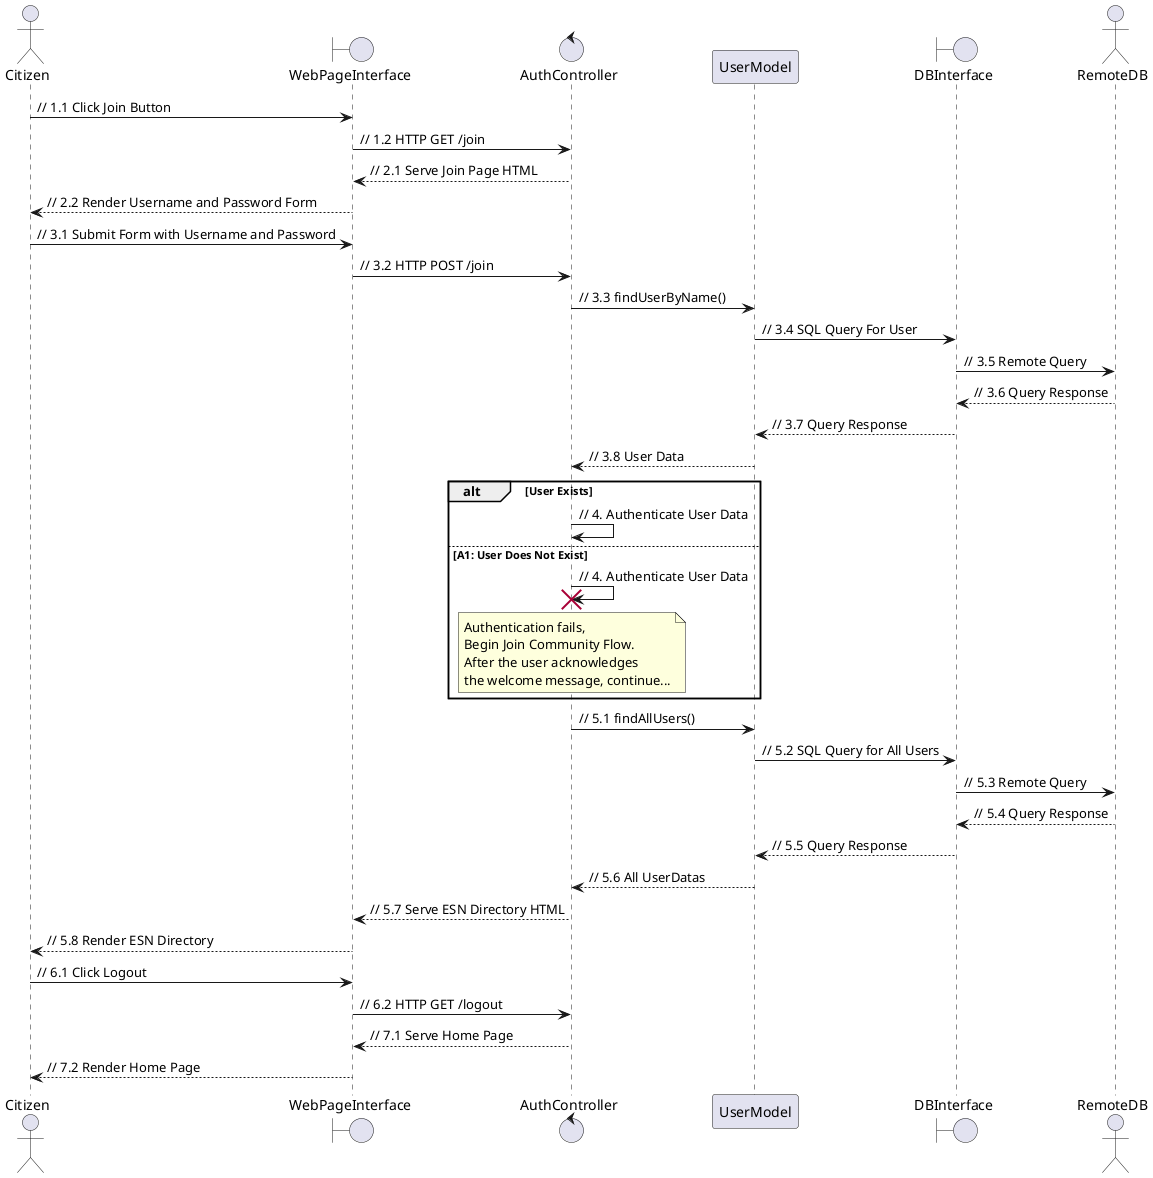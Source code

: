 @startuml

actor Citizen as c
boundary WebPageInterface as w
control AuthController as a
participant UserModel as u
boundary DBInterface as db
actor RemoteDB as rdb

c -> w : // 1.1 Click Join Button
w -> a : // 1.2 HTTP GET /join
a --> w : // 2.1 Serve Join Page HTML 
w --> c : // 2.2 Render Username and Password Form
c -> w : // 3.1 Submit Form with Username and Password
w -> a : // 3.2 HTTP POST /join
a -> u : // 3.3 findUserByName()
u -> db : // 3.4 SQL Query For User
db -> rdb : // 3.5 Remote Query
rdb --> db : // 3.6 Query Response
db --> u : // 3.7 Query Response
u --> a : // 3.8 User Data

alt User Exists
a -> a : // 4. Authenticate User Data

else A1: User Does Not Exist

a -> a !! : // 4. Authenticate User Data

note over a
Authentication fails,
Begin Join Community Flow.
After the user acknowledges
the welcome message, continue...
end note

end

a -> u : // 5.1 findAllUsers()
u -> db : // 5.2 SQL Query for All Users
db -> rdb : // 5.3 Remote Query
rdb --> db : // 5.4 Query Response
db --> u : // 5.5 Query Response
u --> a : // 5.6 All UserDatas
a --> w : // 5.7 Serve ESN Directory HTML
w --> c : // 5.8 Render ESN Directory
c -> w : // 6.1 Click Logout
w -> a : // 6.2 HTTP GET /logout
a --> w : // 7.1 Serve Home Page
w --> c : // 7.2 Render Home Page

@enduml